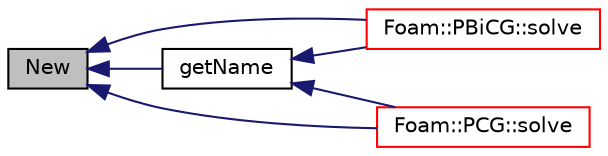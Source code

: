 digraph "New"
{
  bgcolor="transparent";
  edge [fontname="Helvetica",fontsize="10",labelfontname="Helvetica",labelfontsize="10"];
  node [fontname="Helvetica",fontsize="10",shape=record];
  rankdir="LR";
  Node1 [label="New",height=0.2,width=0.4,color="black", fillcolor="grey75", style="filled", fontcolor="black"];
  Node1 -> Node2 [dir="back",color="midnightblue",fontsize="10",style="solid",fontname="Helvetica"];
  Node2 [label="getName",height=0.2,width=0.4,color="black",URL="$a01992.html#ac59fad692d6ce7568c8086fe89073005",tooltip="Find the preconditioner name (directly or from a sub-dictionary) "];
  Node2 -> Node3 [dir="back",color="midnightblue",fontsize="10",style="solid",fontname="Helvetica"];
  Node3 [label="Foam::PBiCG::solve",height=0.2,width=0.4,color="red",URL="$a01861.html#a67060ce780f6992862e39b0d82c37aa0",tooltip="Solve the matrix with this solver. "];
  Node2 -> Node4 [dir="back",color="midnightblue",fontsize="10",style="solid",fontname="Helvetica"];
  Node4 [label="Foam::PCG::solve",height=0.2,width=0.4,color="red",URL="$a01863.html#a67060ce780f6992862e39b0d82c37aa0",tooltip="Solve the matrix with this solver. "];
  Node1 -> Node4 [dir="back",color="midnightblue",fontsize="10",style="solid",fontname="Helvetica"];
  Node1 -> Node3 [dir="back",color="midnightblue",fontsize="10",style="solid",fontname="Helvetica"];
}
